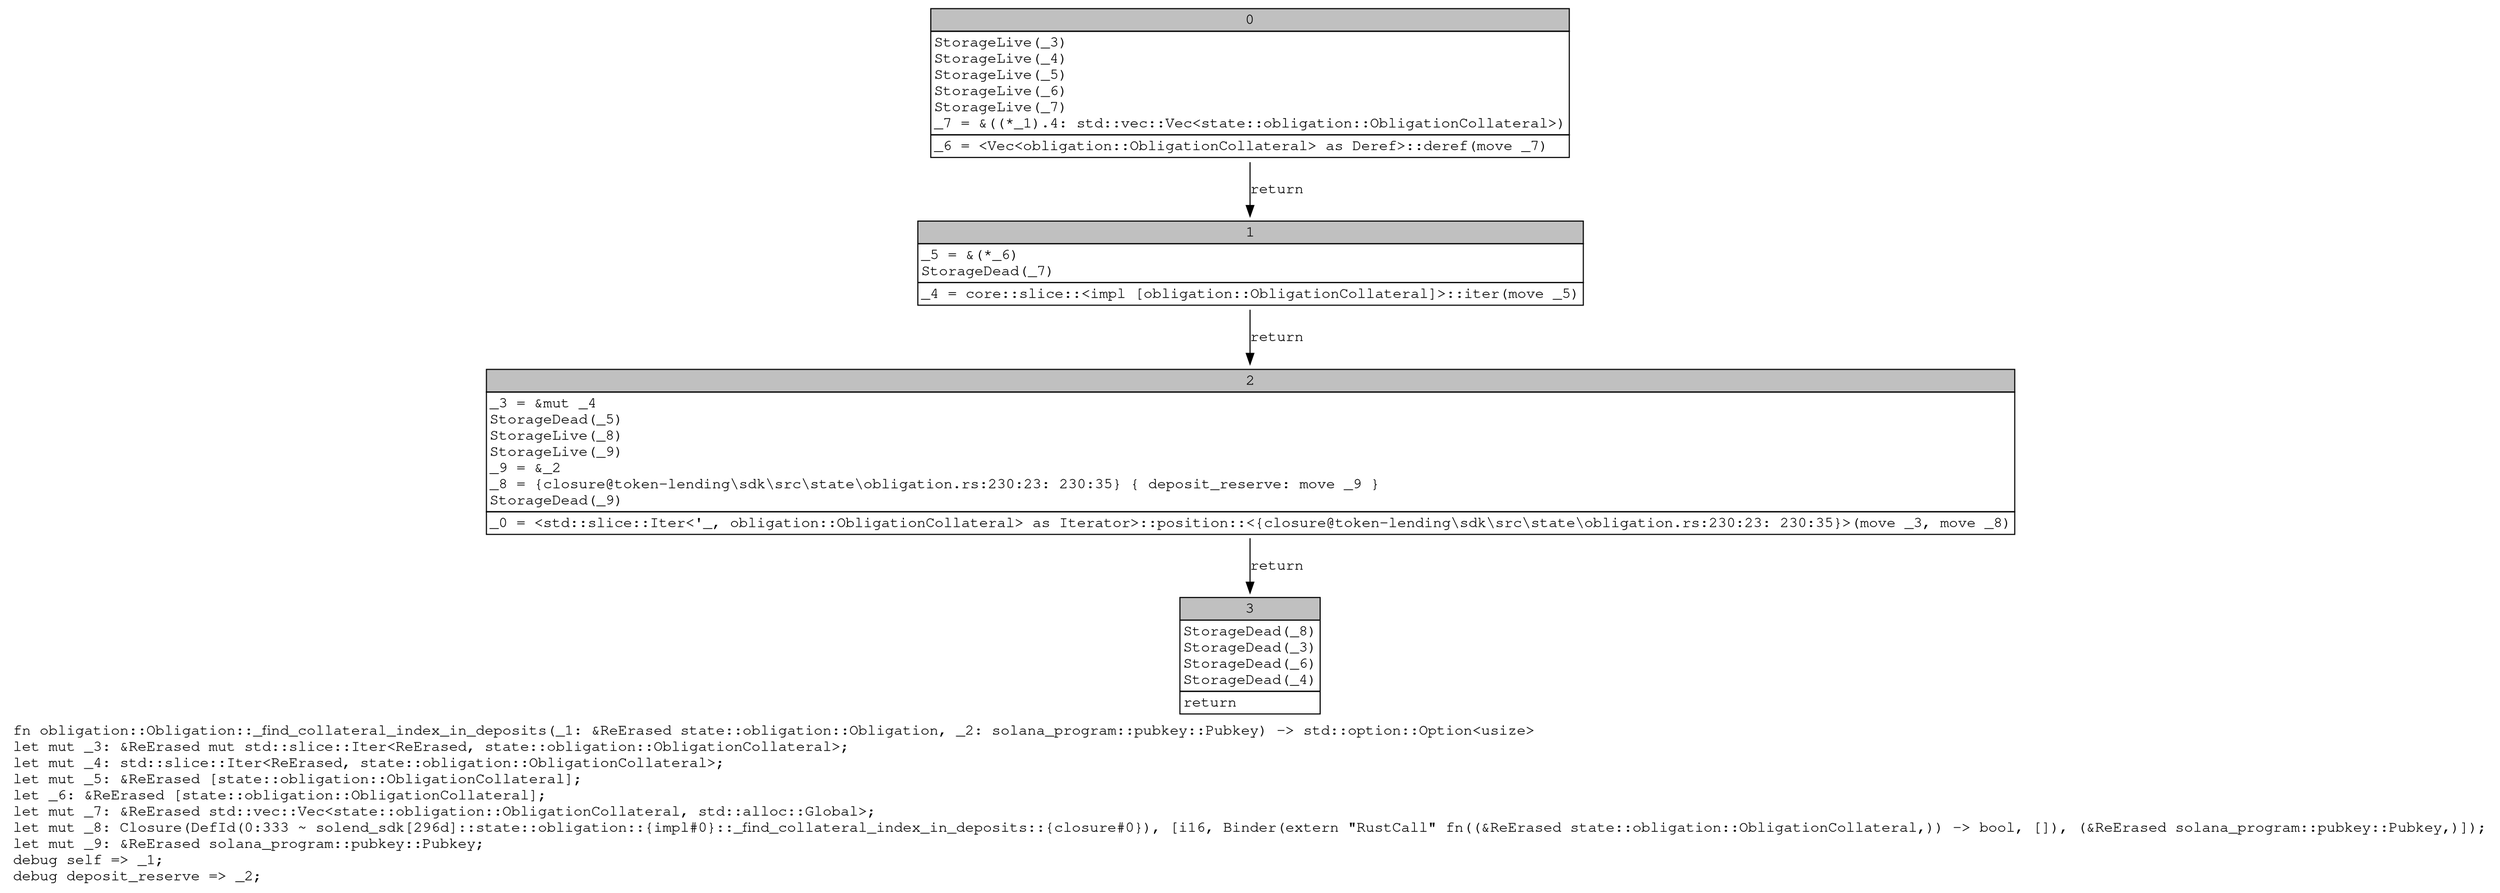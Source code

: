digraph Mir_0_332 {
    graph [fontname="Courier, monospace"];
    node [fontname="Courier, monospace"];
    edge [fontname="Courier, monospace"];
    label=<fn obligation::Obligation::_find_collateral_index_in_deposits(_1: &amp;ReErased state::obligation::Obligation, _2: solana_program::pubkey::Pubkey) -&gt; std::option::Option&lt;usize&gt;<br align="left"/>let mut _3: &amp;ReErased mut std::slice::Iter&lt;ReErased, state::obligation::ObligationCollateral&gt;;<br align="left"/>let mut _4: std::slice::Iter&lt;ReErased, state::obligation::ObligationCollateral&gt;;<br align="left"/>let mut _5: &amp;ReErased [state::obligation::ObligationCollateral];<br align="left"/>let _6: &amp;ReErased [state::obligation::ObligationCollateral];<br align="left"/>let mut _7: &amp;ReErased std::vec::Vec&lt;state::obligation::ObligationCollateral, std::alloc::Global&gt;;<br align="left"/>let mut _8: Closure(DefId(0:333 ~ solend_sdk[296d]::state::obligation::{impl#0}::_find_collateral_index_in_deposits::{closure#0}), [i16, Binder(extern &quot;RustCall&quot; fn((&amp;ReErased state::obligation::ObligationCollateral,)) -&gt; bool, []), (&amp;ReErased solana_program::pubkey::Pubkey,)]);<br align="left"/>let mut _9: &amp;ReErased solana_program::pubkey::Pubkey;<br align="left"/>debug self =&gt; _1;<br align="left"/>debug deposit_reserve =&gt; _2;<br align="left"/>>;
    bb0__0_332 [shape="none", label=<<table border="0" cellborder="1" cellspacing="0"><tr><td bgcolor="gray" align="center" colspan="1">0</td></tr><tr><td align="left" balign="left">StorageLive(_3)<br/>StorageLive(_4)<br/>StorageLive(_5)<br/>StorageLive(_6)<br/>StorageLive(_7)<br/>_7 = &amp;((*_1).4: std::vec::Vec&lt;state::obligation::ObligationCollateral&gt;)<br/></td></tr><tr><td align="left">_6 = &lt;Vec&lt;obligation::ObligationCollateral&gt; as Deref&gt;::deref(move _7)</td></tr></table>>];
    bb1__0_332 [shape="none", label=<<table border="0" cellborder="1" cellspacing="0"><tr><td bgcolor="gray" align="center" colspan="1">1</td></tr><tr><td align="left" balign="left">_5 = &amp;(*_6)<br/>StorageDead(_7)<br/></td></tr><tr><td align="left">_4 = core::slice::&lt;impl [obligation::ObligationCollateral]&gt;::iter(move _5)</td></tr></table>>];
    bb2__0_332 [shape="none", label=<<table border="0" cellborder="1" cellspacing="0"><tr><td bgcolor="gray" align="center" colspan="1">2</td></tr><tr><td align="left" balign="left">_3 = &amp;mut _4<br/>StorageDead(_5)<br/>StorageLive(_8)<br/>StorageLive(_9)<br/>_9 = &amp;_2<br/>_8 = {closure@token-lending\sdk\src\state\obligation.rs:230:23: 230:35} { deposit_reserve: move _9 }<br/>StorageDead(_9)<br/></td></tr><tr><td align="left">_0 = &lt;std::slice::Iter&lt;'_, obligation::ObligationCollateral&gt; as Iterator&gt;::position::&lt;{closure@token-lending\sdk\src\state\obligation.rs:230:23: 230:35}&gt;(move _3, move _8)</td></tr></table>>];
    bb3__0_332 [shape="none", label=<<table border="0" cellborder="1" cellspacing="0"><tr><td bgcolor="gray" align="center" colspan="1">3</td></tr><tr><td align="left" balign="left">StorageDead(_8)<br/>StorageDead(_3)<br/>StorageDead(_6)<br/>StorageDead(_4)<br/></td></tr><tr><td align="left">return</td></tr></table>>];
    bb0__0_332 -> bb1__0_332 [label="return"];
    bb1__0_332 -> bb2__0_332 [label="return"];
    bb2__0_332 -> bb3__0_332 [label="return"];
}
